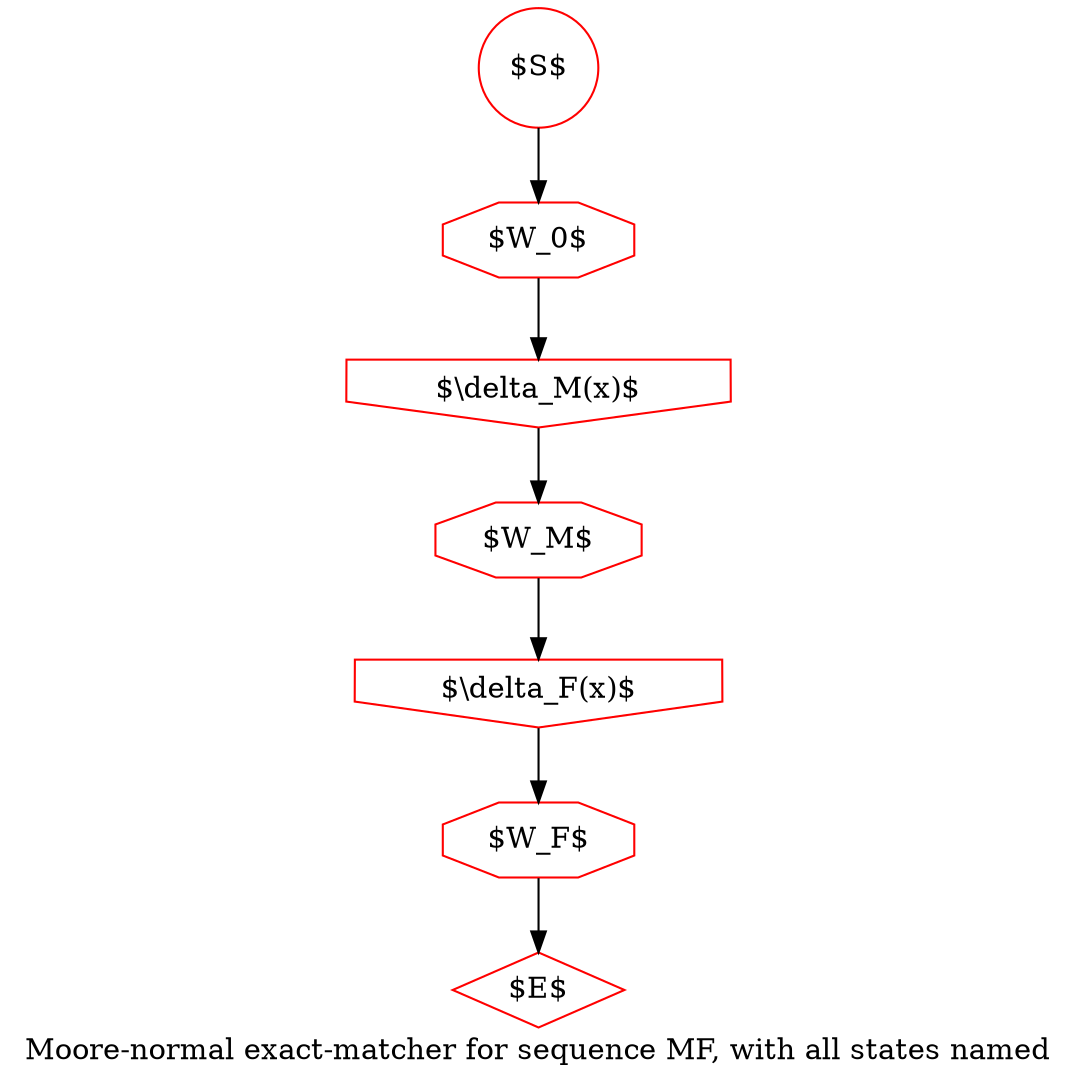 digraph G {
    S [label="$S$", shape=circle, color=red];
    E [label="$E$", shape=diamond, color=red];

    W0 [label="$W_0$", shape=octagon, color=red];
    W1 [label="$W_M$", shape=octagon, color=red];
    W2 [label="$W_F$", shape=octagon, color=red];

    D1 [label="$\\delta_M(x)$", shape=invhouse, color=red];
    D2 [label="$\\delta_F(x)$", shape=invhouse, color=red];

S->W0->D1->W1->D2->W2->E;

    label="Moore-normal exact-matcher for sequence MF, with all states named";
}
